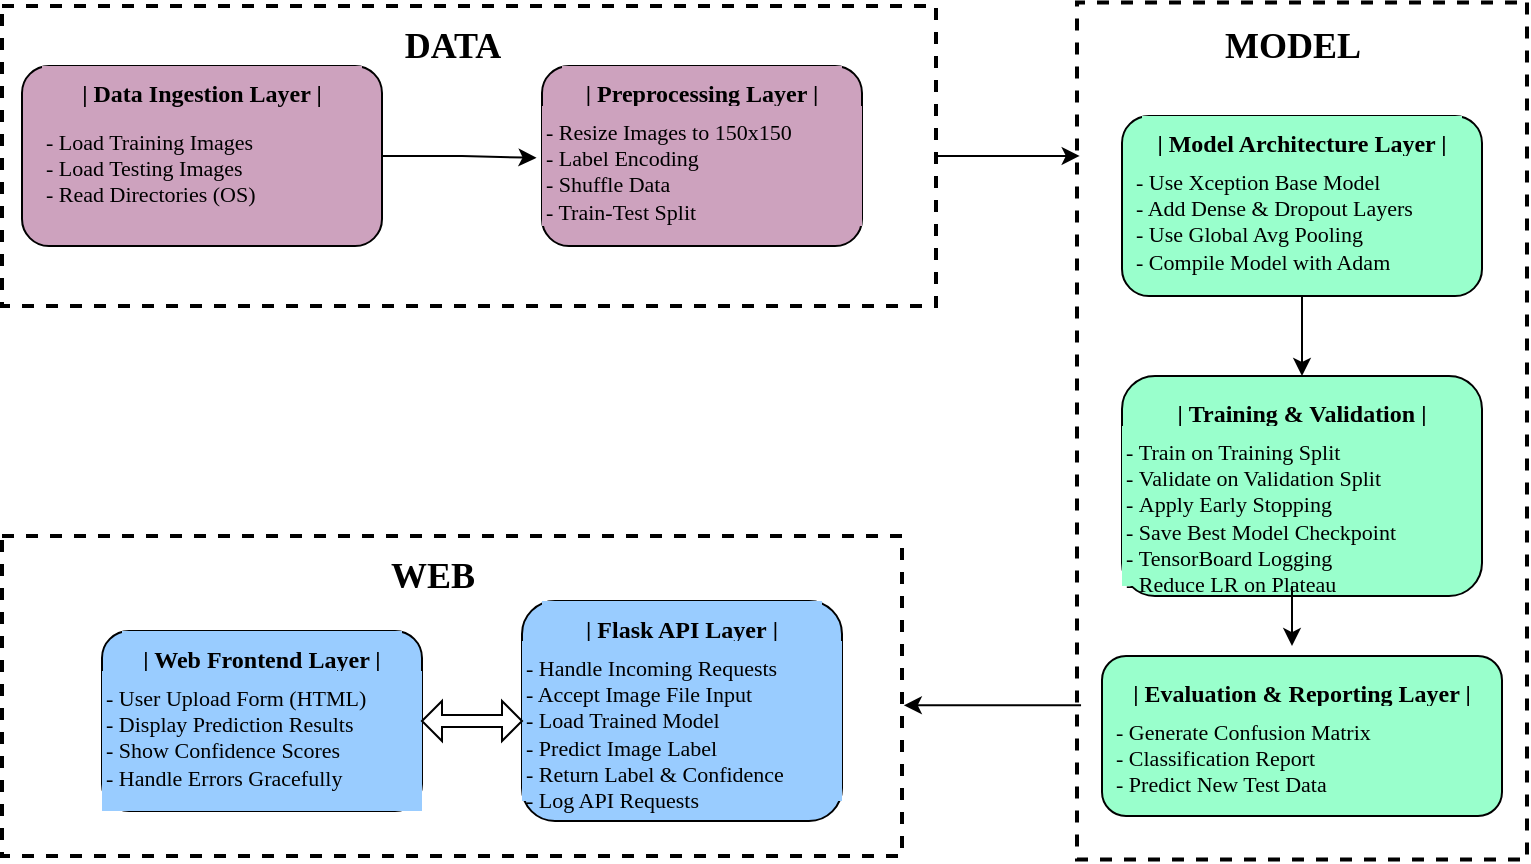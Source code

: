 <mxfile version="24.7.16">
  <diagram name="Page-1" id="OOdaghSpaZnvd4Qsr6bT">
    <mxGraphModel grid="1" page="1" gridSize="10" guides="1" tooltips="1" connect="1" arrows="1" fold="1" pageScale="1" pageWidth="827" pageHeight="1169" math="0" shadow="0">
      <root>
        <mxCell id="0" />
        <mxCell id="1" parent="0" />
        <mxCell id="b9OaXO3RXlTWPImJeYMB-2" value="" style="rounded=1;whiteSpace=wrap;html=1;fillColor=#CDA2BE;" vertex="1" parent="1">
          <mxGeometry x="-810" y="100" width="180" height="90" as="geometry" />
        </mxCell>
        <mxCell id="q4XtiUh52gplWN3ERDur-1" value="&lt;span class=&quot;hljs-operator&quot;&gt;|&lt;/span&gt;      Data Ingestion Layer    &lt;span class=&quot;hljs-operator&quot;&gt;|&lt;/span&gt;" style="text;whiteSpace=wrap;html=1;align=center;fontFamily=Poppins;fontStyle=1;fontSource=https%3A%2F%2Ffonts.googleapis.com%2Fcss%3Ffamily%3DPoppins;fillColor=#CDA2BE;" vertex="1" parent="1">
          <mxGeometry x="-800" y="100" width="160" height="30" as="geometry" />
        </mxCell>
        <mxCell id="q4XtiUh52gplWN3ERDur-2" value="&lt;div style=&quot;font-size: 11px;&quot;&gt;&lt;span class=&quot;hljs-operator&quot; style=&quot;background-color: initial; font-size: 11px;&quot;&gt;-&lt;/span&gt;&lt;span style=&quot;background-color: initial; font-size: 11px;&quot;&gt; Load Training Images&lt;/span&gt;&lt;/div&gt;&lt;div style=&quot;font-size: 11px;&quot;&gt;&lt;span class=&quot;hljs-operator&quot; style=&quot;background-color: initial; font-size: 11px;&quot;&gt;-&lt;/span&gt;&lt;span style=&quot;background-color: initial; font-size: 11px;&quot;&gt; Load Testing Images&lt;/span&gt;&lt;/div&gt;&lt;div style=&quot;font-size: 11px;&quot;&gt;&lt;span class=&quot;hljs-operator&quot; style=&quot;background-color: initial; font-size: 11px;&quot;&gt;-&lt;/span&gt;&lt;span style=&quot;background-color: initial; font-size: 11px;&quot;&gt; Read Directories (OS)&lt;/span&gt;&lt;/div&gt;" style="text;whiteSpace=wrap;html=1;align=left;fontFamily=Poppins;fontSource=https%3A%2F%2Ffonts.googleapis.com%2Fcss%3Ffamily%3DPoppins;fontSize=11;fillColor=#CDA2BE;" vertex="1" parent="1">
          <mxGeometry x="-800" y="125" width="160" height="60" as="geometry" />
        </mxCell>
        <mxCell id="q4XtiUh52gplWN3ERDur-3" value="" style="rounded=1;whiteSpace=wrap;html=1;fillColor=#CDA2BE;" vertex="1" parent="1">
          <mxGeometry x="-550" y="100" width="160" height="90" as="geometry" />
        </mxCell>
        <mxCell id="q4XtiUh52gplWN3ERDur-4" value="&lt;span class=&quot;hljs-operator&quot;&gt;|&lt;/span&gt;      Preprocessing Layer     &lt;span class=&quot;hljs-operator&quot;&gt;|&lt;/span&gt;" style="text;whiteSpace=wrap;html=1;align=center;fontFamily=Poppins;fontStyle=1;fontSource=https%3A%2F%2Ffonts.googleapis.com%2Fcss%3Ffamily%3DPoppins;fillColor=#CDA2BE;" vertex="1" parent="1">
          <mxGeometry x="-540" y="100" width="140" height="30" as="geometry" />
        </mxCell>
        <mxCell id="q4XtiUh52gplWN3ERDur-5" value="&lt;div style=&quot;font-size: 11px;&quot;&gt;&lt;span class=&quot;hljs-operator&quot;&gt;-&amp;nbsp;&lt;/span&gt;Resize Images &lt;span class=&quot;hljs-keyword&quot;&gt;to&lt;/span&gt; &lt;span class=&quot;hljs-number&quot;&gt;150&lt;/span&gt;x150&lt;/div&gt;&lt;div style=&quot;font-size: 11px;&quot;&gt;&lt;span class=&quot;hljs-operator&quot;&gt;-&lt;/span&gt; Label Encoding&lt;/div&gt;&lt;div style=&quot;font-size: 11px;&quot;&gt;&lt;span style=&quot;background-color: initial;&quot; class=&quot;hljs-operator&quot;&gt;-&lt;/span&gt;&lt;span style=&quot;background-color: initial;&quot;&gt; Shuffle Data&lt;/span&gt;&lt;/div&gt;&lt;div style=&quot;font-size: 11px;&quot;&gt;&lt;span class=&quot;hljs-operator&quot;&gt;-&lt;/span&gt; Train&lt;span class=&quot;hljs-operator&quot;&gt;-&lt;/span&gt;Test Split&lt;/div&gt;" style="text;whiteSpace=wrap;html=1;align=left;fontFamily=Poppins;fontSource=https%3A%2F%2Ffonts.googleapis.com%2Fcss%3Ffamily%3DPoppins;fontSize=11;fillColor=#CDA2BE;" vertex="1" parent="1">
          <mxGeometry x="-550" y="120" width="160" height="60" as="geometry" />
        </mxCell>
        <mxCell id="KwNGy7X1bEBxDtnYW4Ts-24" style="edgeStyle=orthogonalEdgeStyle;rounded=0;orthogonalLoop=1;jettySize=auto;html=1;entryX=0.5;entryY=0;entryDx=0;entryDy=0;" edge="1" parent="1" source="q4XtiUh52gplWN3ERDur-6" target="q4XtiUh52gplWN3ERDur-9">
          <mxGeometry relative="1" as="geometry" />
        </mxCell>
        <mxCell id="q4XtiUh52gplWN3ERDur-6" value="" style="rounded=1;whiteSpace=wrap;html=1;fillColor=#99FFCC;" vertex="1" parent="1">
          <mxGeometry x="-260" y="125" width="180" height="90" as="geometry" />
        </mxCell>
        <mxCell id="q4XtiUh52gplWN3ERDur-7" value="&lt;span class=&quot;hljs-operator&quot;&gt;|&lt;/span&gt;      Model Architecture Layer    &lt;span class=&quot;hljs-operator&quot;&gt;|&lt;/span&gt;" style="text;whiteSpace=wrap;html=1;align=center;fontFamily=Poppins;fontStyle=1;fontSource=https%3A%2F%2Ffonts.googleapis.com%2Fcss%3Ffamily%3DPoppins;fillColor=#99FFCC;" vertex="1" parent="1">
          <mxGeometry x="-250" y="125" width="160" height="30" as="geometry" />
        </mxCell>
        <mxCell id="q4XtiUh52gplWN3ERDur-8" value="&lt;div style=&quot;font-size: 11px;&quot;&gt;&lt;span class=&quot;hljs-operator&quot; style=&quot;background-color: initial; font-size: 11px;&quot;&gt;-&lt;/span&gt;&lt;span style=&quot;background-color: initial; font-size: 11px;&quot;&gt;&amp;nbsp;&lt;/span&gt;&lt;span style=&quot;background-color: initial;&quot;&gt;Use Xception Base Model&lt;/span&gt;&lt;/div&gt;&lt;div style=&quot;font-size: 11px;&quot;&gt;&lt;span class=&quot;hljs-operator&quot; style=&quot;background-color: initial;&quot;&gt;&lt;span class=&quot;hljs-operator&quot; style=&quot;background-color: initial;&quot;&gt;-&lt;/span&gt;&lt;span style=&quot;background-color: initial;&quot;&gt; &lt;/span&gt;&lt;span class=&quot;hljs-keyword&quot; style=&quot;background-color: initial;&quot;&gt;Add&lt;/span&gt;&lt;span style=&quot;background-color: initial;&quot;&gt; Dense &lt;/span&gt;&lt;span class=&quot;hljs-operator&quot; style=&quot;background-color: initial;&quot;&gt;&amp;amp;&lt;/span&gt;&lt;span style=&quot;background-color: initial;&quot;&gt; Dropout Layers&lt;/span&gt;&lt;/span&gt;&lt;/div&gt;&lt;div style=&quot;font-size: 11px;&quot;&gt;&lt;span class=&quot;hljs-operator&quot; style=&quot;background-color: initial;&quot;&gt;-&lt;/span&gt;&lt;span style=&quot;background-color: initial;&quot;&gt;&amp;nbsp;&lt;/span&gt;&lt;span style=&quot;background-color: initial;&quot;&gt;Use &lt;/span&gt;&lt;span class=&quot;hljs-keyword&quot; style=&quot;background-color: initial;&quot;&gt;Global&lt;/span&gt;&lt;span style=&quot;background-color: initial;&quot;&gt; Avg Pooling&lt;/span&gt;&lt;/div&gt;&lt;div style=&quot;font-size: 11px;&quot;&gt;&lt;span class=&quot;hljs-operator&quot; style=&quot;background-color: initial; font-size: 11px;&quot;&gt;-&lt;/span&gt;&lt;span style=&quot;background-color: initial; font-size: 11px;&quot;&gt;&amp;nbsp;&lt;/span&gt;&lt;span style=&quot;background-color: initial;&quot;&gt;Compile Model &lt;/span&gt;&lt;span class=&quot;hljs-keyword&quot; style=&quot;background-color: initial;&quot;&gt;with&lt;/span&gt;&lt;span style=&quot;background-color: initial;&quot;&gt; Adam&lt;/span&gt;&lt;/div&gt;" style="text;whiteSpace=wrap;html=1;align=left;fontFamily=Poppins;fontSource=https%3A%2F%2Ffonts.googleapis.com%2Fcss%3Ffamily%3DPoppins;fontSize=11;fillColor=#99FFCC;" vertex="1" parent="1">
          <mxGeometry x="-255" y="145" width="170" height="60" as="geometry" />
        </mxCell>
        <mxCell id="q4XtiUh52gplWN3ERDur-9" value="" style="rounded=1;whiteSpace=wrap;html=1;fillColor=#99FFCC;" vertex="1" parent="1">
          <mxGeometry x="-260" y="255" width="180" height="110" as="geometry" />
        </mxCell>
        <mxCell id="q4XtiUh52gplWN3ERDur-10" value="&lt;span class=&quot;hljs-operator&quot;&gt;|&lt;/span&gt;&amp;nbsp;Training &lt;span class=&quot;hljs-operator&quot;&gt;&amp;amp;&lt;/span&gt; Validation&amp;nbsp;&lt;span class=&quot;hljs-operator&quot;&gt;|&lt;/span&gt;" style="text;whiteSpace=wrap;html=1;align=center;fontFamily=Poppins;fontStyle=1;fontSource=https%3A%2F%2Ffonts.googleapis.com%2Fcss%3Ffamily%3DPoppins;fillColor=#99FFCC;" vertex="1" parent="1">
          <mxGeometry x="-250" y="260" width="160" height="20" as="geometry" />
        </mxCell>
        <mxCell id="q4XtiUh52gplWN3ERDur-11" value="&lt;div style=&quot;font-size: 11px;&quot;&gt;&lt;span class=&quot;hljs-operator&quot; style=&quot;background-color: initial; font-size: 11px;&quot;&gt;-&lt;/span&gt;&lt;span style=&quot;background-color: initial; font-size: 11px;&quot;&gt;&amp;nbsp;&lt;/span&gt;&lt;span style=&quot;background-color: initial;&quot;&gt;Train &lt;/span&gt;&lt;span class=&quot;hljs-keyword&quot; style=&quot;background-color: initial;&quot;&gt;on&lt;/span&gt;&lt;span style=&quot;background-color: initial;&quot;&gt; Training Split&lt;/span&gt;&lt;/div&gt;&lt;div style=&quot;font-size: 11px;&quot;&gt;&lt;span class=&quot;hljs-operator&quot; style=&quot;background-color: initial; font-size: 11px;&quot;&gt;-&lt;/span&gt;&lt;span style=&quot;background-color: initial; font-size: 11px;&quot;&gt;&amp;nbsp;&lt;/span&gt;&lt;span style=&quot;background-color: initial;&quot;&gt;Validate &lt;/span&gt;&lt;span class=&quot;hljs-keyword&quot; style=&quot;background-color: initial;&quot;&gt;on&lt;/span&gt;&lt;span style=&quot;background-color: initial;&quot;&gt; Validation Split&lt;/span&gt;&lt;/div&gt;&lt;div style=&quot;font-size: 11px;&quot;&gt;&lt;span class=&quot;hljs-operator&quot; style=&quot;background-color: initial; font-size: 11px;&quot;&gt;-&lt;/span&gt;&lt;span style=&quot;background-color: initial; font-size: 11px;&quot;&gt;&amp;nbsp;&lt;/span&gt;&lt;span style=&quot;background-color: initial;&quot;&gt;Apply Early Stopping&lt;/span&gt;&lt;/div&gt;&lt;div style=&quot;font-size: 11px;&quot;&gt;&lt;span style=&quot;background-color: initial;&quot;&gt;-&amp;nbsp;&lt;/span&gt;&lt;span style=&quot;background-color: initial;&quot;&gt;Save Best Model Checkpoint&lt;/span&gt;&lt;/div&gt;&lt;div style=&quot;font-size: 11px;&quot;&gt;&lt;span style=&quot;background-color: initial;&quot;&gt;-&amp;nbsp;&lt;/span&gt;&lt;span style=&quot;background-color: initial;&quot;&gt;TensorBoard Logging&lt;/span&gt;&lt;/div&gt;&lt;div style=&quot;font-size: 11px;&quot;&gt;&lt;span style=&quot;background-color: initial;&quot;&gt;-&amp;nbsp;&lt;/span&gt;&lt;span style=&quot;background-color: initial;&quot;&gt;Reduce LR &lt;/span&gt;&lt;span class=&quot;hljs-keyword&quot; style=&quot;background-color: initial;&quot;&gt;on&lt;/span&gt;&lt;span style=&quot;background-color: initial;&quot;&gt; Plateau&lt;/span&gt;&lt;/div&gt;" style="text;whiteSpace=wrap;html=1;align=left;fontFamily=Poppins;fontSource=https%3A%2F%2Ffonts.googleapis.com%2Fcss%3Ffamily%3DPoppins;fontSize=11;fillColor=#99FFCC;" vertex="1" parent="1">
          <mxGeometry x="-260" y="280" width="170" height="80" as="geometry" />
        </mxCell>
        <mxCell id="q4XtiUh52gplWN3ERDur-14" value="" style="rounded=1;whiteSpace=wrap;html=1;fillColor=#99FFCC;" vertex="1" parent="1">
          <mxGeometry x="-270" y="395" width="200" height="80" as="geometry" />
        </mxCell>
        <mxCell id="q4XtiUh52gplWN3ERDur-15" value="&lt;span class=&quot;hljs-operator&quot;&gt;|&lt;/span&gt;&amp;nbsp;Evaluation &lt;span class=&quot;hljs-operator&quot;&gt;&amp;amp;&lt;/span&gt; Reporting Layer    &lt;span class=&quot;hljs-operator&quot;&gt;|&lt;/span&gt;" style="text;whiteSpace=wrap;html=1;align=center;fontFamily=Poppins;fontStyle=1;fontSource=https%3A%2F%2Ffonts.googleapis.com%2Fcss%3Ffamily%3DPoppins;fillColor=#99FFCC;" vertex="1" parent="1">
          <mxGeometry x="-265" y="400" width="190" height="30" as="geometry" />
        </mxCell>
        <mxCell id="q4XtiUh52gplWN3ERDur-16" value="&lt;div style=&quot;font-size: 11px;&quot;&gt;&lt;span class=&quot;hljs-operator&quot; style=&quot;background-color: initial; font-size: 11px;&quot;&gt;-&amp;nbsp;Generate Confusion Matrix&lt;/span&gt;&lt;/div&gt;&lt;div style=&quot;font-size: 11px;&quot;&gt;&lt;span class=&quot;hljs-operator&quot; style=&quot;background-color: initial; font-size: 11px;&quot;&gt;-&amp;nbsp;Classification Report&lt;/span&gt;&lt;/div&gt;&lt;div style=&quot;font-size: 11px;&quot;&gt;&lt;span style=&quot;background-color: initial;&quot; class=&quot;hljs-operator&quot;&gt;-&amp;nbsp;&lt;/span&gt;&lt;span style=&quot;background-color: initial;&quot;&gt;Predict &lt;/span&gt;&lt;span style=&quot;background-color: initial;&quot; class=&quot;hljs-keyword&quot;&gt;New&lt;/span&gt;&lt;span style=&quot;background-color: initial;&quot;&gt; Test Data&lt;/span&gt;&lt;/div&gt;" style="text;whiteSpace=wrap;html=1;align=left;fontFamily=Poppins;fontSource=https%3A%2F%2Ffonts.googleapis.com%2Fcss%3Ffamily%3DPoppins;fontSize=11;fillColor=#99FFCC;" vertex="1" parent="1">
          <mxGeometry x="-265" y="420" width="180" height="45" as="geometry" />
        </mxCell>
        <mxCell id="KwNGy7X1bEBxDtnYW4Ts-1" value="" style="rounded=1;whiteSpace=wrap;html=1;fillColor=#99CCFF;" vertex="1" parent="1">
          <mxGeometry x="-560" y="367.5" width="160" height="110" as="geometry" />
        </mxCell>
        <mxCell id="KwNGy7X1bEBxDtnYW4Ts-2" value="&lt;span class=&quot;hljs-operator&quot;&gt;|&lt;/span&gt;&amp;nbsp;Flask API Layer&amp;nbsp;&lt;span class=&quot;hljs-operator&quot;&gt;|&lt;/span&gt;" style="text;whiteSpace=wrap;html=1;align=center;fontFamily=Poppins;fontStyle=1;fontSource=https%3A%2F%2Ffonts.googleapis.com%2Fcss%3Ffamily%3DPoppins;fillColor=#99CCFF;" vertex="1" parent="1">
          <mxGeometry x="-550" y="367.5" width="140" height="10" as="geometry" />
        </mxCell>
        <mxCell id="KwNGy7X1bEBxDtnYW4Ts-3" value="&lt;div style=&quot;font-size: 11px;&quot;&gt;&lt;span class=&quot;hljs-operator&quot;&gt;-&lt;/span&gt; Handle Incoming Requests&lt;/div&gt;&lt;div style=&quot;font-size: 11px;&quot;&gt;&lt;span class=&quot;hljs-operator&quot;&gt;-&lt;/span&gt; Accept Image File Input&lt;/div&gt;&lt;div style=&quot;font-size: 11px;&quot;&gt;&lt;span class=&quot;hljs-operator&quot;&gt;-&lt;/span&gt; Load Trained Model&lt;/div&gt;&lt;div style=&quot;font-size: 11px;&quot;&gt;&lt;span class=&quot;hljs-operator&quot;&gt;-&lt;/span&gt; Predict Image Label&lt;/div&gt;&lt;div style=&quot;font-size: 11px;&quot;&gt;&lt;span class=&quot;hljs-operator&quot;&gt;-&lt;/span&gt; &lt;span class=&quot;hljs-keyword&quot;&gt;Return&lt;/span&gt; Label &lt;span class=&quot;hljs-operator&quot;&gt;&amp;amp;&lt;/span&gt; Confidence&lt;/div&gt;&lt;div style=&quot;font-size: 11px;&quot;&gt;&lt;span class=&quot;hljs-operator&quot;&gt;-&lt;/span&gt; Log API Requests&amp;nbsp; &amp;nbsp; &amp;nbsp; &amp;nbsp; &amp;nbsp; &amp;nbsp;&lt;/div&gt;" style="text;whiteSpace=wrap;html=1;align=left;fontFamily=Poppins;fontSource=https%3A%2F%2Ffonts.googleapis.com%2Fcss%3Ffamily%3DPoppins;fontSize=11;fillColor=#99CCFF;" vertex="1" parent="1">
          <mxGeometry x="-560" y="387.5" width="160" height="80" as="geometry" />
        </mxCell>
        <mxCell id="KwNGy7X1bEBxDtnYW4Ts-4" value="" style="rounded=1;whiteSpace=wrap;html=1;fillColor=#99CCFF;" vertex="1" parent="1">
          <mxGeometry x="-770" y="382.5" width="160" height="90" as="geometry" />
        </mxCell>
        <mxCell id="KwNGy7X1bEBxDtnYW4Ts-5" value="&lt;span class=&quot;hljs-operator&quot;&gt;|&lt;/span&gt;      Web Frontend Layer    &lt;span class=&quot;hljs-operator&quot;&gt;|&lt;/span&gt;" style="text;whiteSpace=wrap;html=1;align=center;fontFamily=Poppins;fontStyle=1;fontSource=https%3A%2F%2Ffonts.googleapis.com%2Fcss%3Ffamily%3DPoppins;fillColor=#99CCFF;" vertex="1" parent="1">
          <mxGeometry x="-760" y="382.5" width="140" height="40" as="geometry" />
        </mxCell>
        <mxCell id="KwNGy7X1bEBxDtnYW4Ts-6" value="&lt;div style=&quot;font-size: 11px;&quot;&gt;&lt;span class=&quot;hljs-operator&quot;&gt;-&lt;/span&gt; &lt;span class=&quot;hljs-keyword&quot;&gt;User&lt;/span&gt; Upload Form (HTML)&lt;/div&gt;&lt;div style=&quot;font-size: 11px;&quot;&gt;&lt;span class=&quot;hljs-operator&quot;&gt;-&lt;/span&gt; Display Prediction Results&lt;/div&gt;&lt;div style=&quot;font-size: 11px;&quot;&gt;&lt;span class=&quot;hljs-operator&quot;&gt;-&lt;/span&gt; &lt;span class=&quot;hljs-keyword&quot;&gt;Show&lt;/span&gt; Confidence Scores&lt;/div&gt;&lt;div style=&quot;font-size: 11px;&quot;&gt;&lt;span class=&quot;hljs-operator&quot;&gt;-&lt;/span&gt; Handle Errors Gracefully&lt;/div&gt;" style="text;whiteSpace=wrap;html=1;align=left;fontFamily=Poppins;fontSource=https%3A%2F%2Ffonts.googleapis.com%2Fcss%3Ffamily%3DPoppins;fontSize=11;fillColor=#99CCFF;" vertex="1" parent="1">
          <mxGeometry x="-770" y="402.5" width="160" height="70" as="geometry" />
        </mxCell>
        <mxCell id="KwNGy7X1bEBxDtnYW4Ts-15" value="" style="verticalLabelPosition=bottom;verticalAlign=top;html=1;shape=mxgraph.basic.rect;fillColor2=none;strokeWidth=2;size=20;indent=5;fillColor=none;dashed=1;" vertex="1" parent="1">
          <mxGeometry x="-820" y="70" width="467" height="150" as="geometry" />
        </mxCell>
        <mxCell id="KwNGy7X1bEBxDtnYW4Ts-16" value="" style="verticalLabelPosition=bottom;verticalAlign=top;html=1;shape=mxgraph.basic.rect;fillColor2=none;strokeWidth=2;size=20;indent=5;fillColor=none;rotation=90;dashed=1;strokeColor=default;align=center;fontFamily=Helvetica;fontSize=12;fontColor=default;" vertex="1" parent="1">
          <mxGeometry x="-384.25" y="170" width="428.5" height="225" as="geometry" />
        </mxCell>
        <mxCell id="KwNGy7X1bEBxDtnYW4Ts-17" style="edgeStyle=orthogonalEdgeStyle;rounded=0;orthogonalLoop=1;jettySize=auto;html=1;entryX=0.179;entryY=0.994;entryDx=0;entryDy=0;entryPerimeter=0;" edge="1" parent="1" source="KwNGy7X1bEBxDtnYW4Ts-15" target="KwNGy7X1bEBxDtnYW4Ts-16">
          <mxGeometry relative="1" as="geometry" />
        </mxCell>
        <mxCell id="KwNGy7X1bEBxDtnYW4Ts-18" value="" style="verticalLabelPosition=bottom;verticalAlign=top;html=1;shape=mxgraph.basic.rect;fillColor2=none;strokeWidth=2;size=20;indent=5;fillColor=none;rotation=0;dashed=1;strokeColor=default;align=center;fontFamily=Helvetica;fontSize=12;fontColor=default;" vertex="1" parent="1">
          <mxGeometry x="-820" y="335" width="450" height="160" as="geometry" />
        </mxCell>
        <mxCell id="KwNGy7X1bEBxDtnYW4Ts-21" value="&lt;font size=&quot;1&quot; data-font-src=&quot;https://fonts.googleapis.com/css?family=Poppins&quot; face=&quot;Poppins&quot;&gt;&lt;b style=&quot;font-size: 18px;&quot;&gt;DATA&lt;/b&gt;&lt;/font&gt;" style="text;html=1;align=center;verticalAlign=middle;resizable=0;points=[];autosize=1;strokeColor=none;fillColor=none;" vertex="1" parent="1">
          <mxGeometry x="-630" y="70" width="70" height="40" as="geometry" />
        </mxCell>
        <mxCell id="KwNGy7X1bEBxDtnYW4Ts-22" style="edgeStyle=orthogonalEdgeStyle;rounded=0;orthogonalLoop=1;jettySize=auto;html=1;entryX=-0.017;entryY=0.432;entryDx=0;entryDy=0;entryPerimeter=0;" edge="1" parent="1" source="b9OaXO3RXlTWPImJeYMB-2" target="q4XtiUh52gplWN3ERDur-5">
          <mxGeometry relative="1" as="geometry" />
        </mxCell>
        <mxCell id="KwNGy7X1bEBxDtnYW4Ts-23" value="&lt;font face=&quot;Poppins&quot;&gt;&lt;span style=&quot;font-size: 18px;&quot;&gt;&lt;b&gt;MODEL&lt;/b&gt;&lt;/span&gt;&lt;/font&gt;" style="text;html=1;align=center;verticalAlign=middle;resizable=0;points=[];autosize=1;strokeColor=none;fillColor=none;" vertex="1" parent="1">
          <mxGeometry x="-215" y="70" width="80" height="40" as="geometry" />
        </mxCell>
        <mxCell id="KwNGy7X1bEBxDtnYW4Ts-26" style="edgeStyle=orthogonalEdgeStyle;rounded=0;orthogonalLoop=1;jettySize=auto;html=1;entryX=0.475;entryY=-0.062;entryDx=0;entryDy=0;entryPerimeter=0;" edge="1" parent="1" source="q4XtiUh52gplWN3ERDur-11" target="q4XtiUh52gplWN3ERDur-14">
          <mxGeometry relative="1" as="geometry" />
        </mxCell>
        <mxCell id="KwNGy7X1bEBxDtnYW4Ts-28" value="" style="shape=doubleArrow;whiteSpace=wrap;html=1;" vertex="1" parent="1">
          <mxGeometry x="-610" y="417.5" width="50" height="20" as="geometry" />
        </mxCell>
        <mxCell id="KwNGy7X1bEBxDtnYW4Ts-30" value="&lt;font face=&quot;Poppins&quot;&gt;&lt;span style=&quot;font-size: 18px;&quot;&gt;&lt;b&gt;WEB&lt;/b&gt;&lt;/span&gt;&lt;/font&gt;" style="text;html=1;align=center;verticalAlign=middle;resizable=0;points=[];autosize=1;strokeColor=none;fillColor=none;" vertex="1" parent="1">
          <mxGeometry x="-635" y="335" width="60" height="40" as="geometry" />
        </mxCell>
        <mxCell id="KwNGy7X1bEBxDtnYW4Ts-31" value="" style="endArrow=classic;html=1;rounded=0;exitX=0.82;exitY=0.991;exitDx=0;exitDy=0;exitPerimeter=0;entryX=1.002;entryY=0.529;entryDx=0;entryDy=0;entryPerimeter=0;" edge="1" parent="1" source="KwNGy7X1bEBxDtnYW4Ts-16" target="KwNGy7X1bEBxDtnYW4Ts-18">
          <mxGeometry width="50" height="50" relative="1" as="geometry">
            <mxPoint x="-420" y="360" as="sourcePoint" />
            <mxPoint x="-330" y="350" as="targetPoint" />
          </mxGeometry>
        </mxCell>
      </root>
    </mxGraphModel>
  </diagram>
</mxfile>
